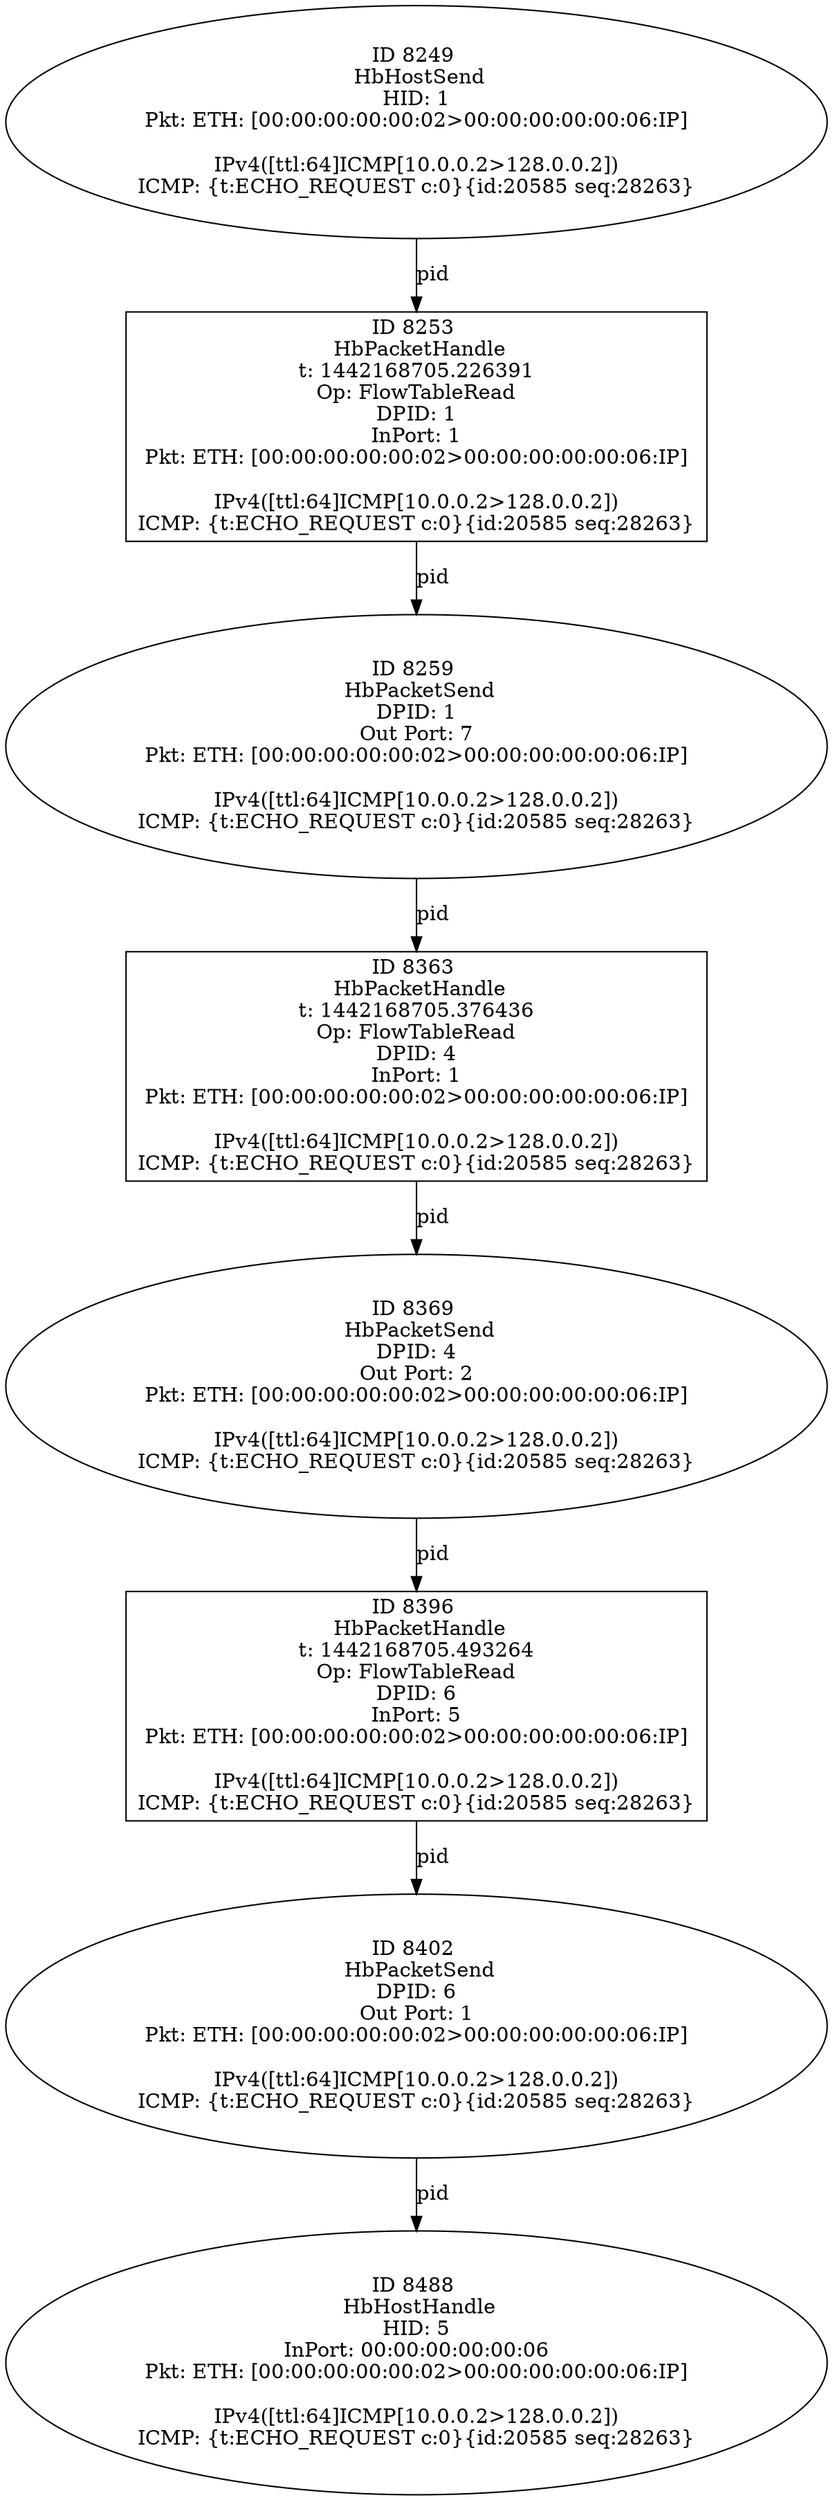 strict digraph G {
8259 [shape=oval, event=<hb_events.HbPacketSend object at 0x1088d6e50>, label="ID 8259 
 HbPacketSend
DPID: 1
Out Port: 7
Pkt: ETH: [00:00:00:00:00:02>00:00:00:00:00:06:IP]

IPv4([ttl:64]ICMP[10.0.0.2>128.0.0.2])
ICMP: {t:ECHO_REQUEST c:0}{id:20585 seq:28263}"];
8488 [shape=oval, event=<hb_events.HbHostHandle object at 0x108995110>, label="ID 8488 
 HbHostHandle
HID: 5
InPort: 00:00:00:00:00:06
Pkt: ETH: [00:00:00:00:00:02>00:00:00:00:00:06:IP]

IPv4([ttl:64]ICMP[10.0.0.2>128.0.0.2])
ICMP: {t:ECHO_REQUEST c:0}{id:20585 seq:28263}"];
8363 [shape=box, event=<hb_events.HbPacketHandle object at 0x10892a0d0>, label="ID 8363 
 HbPacketHandle
t: 1442168705.376436
Op: FlowTableRead
DPID: 4
InPort: 1
Pkt: ETH: [00:00:00:00:00:02>00:00:00:00:00:06:IP]

IPv4([ttl:64]ICMP[10.0.0.2>128.0.0.2])
ICMP: {t:ECHO_REQUEST c:0}{id:20585 seq:28263}"];
8396 [shape=box, event=<hb_events.HbPacketHandle object at 0x10893fd50>, label="ID 8396 
 HbPacketHandle
t: 1442168705.493264
Op: FlowTableRead
DPID: 6
InPort: 5
Pkt: ETH: [00:00:00:00:00:02>00:00:00:00:00:06:IP]

IPv4([ttl:64]ICMP[10.0.0.2>128.0.0.2])
ICMP: {t:ECHO_REQUEST c:0}{id:20585 seq:28263}"];
8369 [shape=oval, event=<hb_events.HbPacketSend object at 0x108938690>, label="ID 8369 
 HbPacketSend
DPID: 4
Out Port: 2
Pkt: ETH: [00:00:00:00:00:02>00:00:00:00:00:06:IP]

IPv4([ttl:64]ICMP[10.0.0.2>128.0.0.2])
ICMP: {t:ECHO_REQUEST c:0}{id:20585 seq:28263}"];
8402 [shape=oval, event=<hb_events.HbPacketSend object at 0x108947cd0>, label="ID 8402 
 HbPacketSend
DPID: 6
Out Port: 1
Pkt: ETH: [00:00:00:00:00:02>00:00:00:00:00:06:IP]

IPv4([ttl:64]ICMP[10.0.0.2>128.0.0.2])
ICMP: {t:ECHO_REQUEST c:0}{id:20585 seq:28263}"];
8249 [shape=oval, event=<hb_events.HbHostSend object at 0x1088c1dd0>, label="ID 8249 
 HbHostSend
HID: 1
Pkt: ETH: [00:00:00:00:00:02>00:00:00:00:00:06:IP]

IPv4([ttl:64]ICMP[10.0.0.2>128.0.0.2])
ICMP: {t:ECHO_REQUEST c:0}{id:20585 seq:28263}"];
8253 [shape=box, event=<hb_events.HbPacketHandle object at 0x1088cacd0>, label="ID 8253 
 HbPacketHandle
t: 1442168705.226391
Op: FlowTableRead
DPID: 1
InPort: 1
Pkt: ETH: [00:00:00:00:00:02>00:00:00:00:00:06:IP]

IPv4([ttl:64]ICMP[10.0.0.2>128.0.0.2])
ICMP: {t:ECHO_REQUEST c:0}{id:20585 seq:28263}"];
8259 -> 8363  [rel=pid, label=pid];
8363 -> 8369  [rel=pid, label=pid];
8396 -> 8402  [rel=pid, label=pid];
8369 -> 8396  [rel=pid, label=pid];
8402 -> 8488  [rel=pid, label=pid];
8249 -> 8253  [rel=pid, label=pid];
8253 -> 8259  [rel=pid, label=pid];
}

